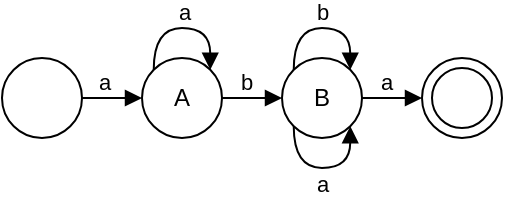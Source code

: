 <mxfile version="24.7.5" pages="6">
  <diagram name="during" id="qOw1ZXR3t3MQnUwOJxk2">
    <mxGraphModel dx="794" dy="460" grid="0" gridSize="10" guides="1" tooltips="1" connect="1" arrows="1" fold="1" page="0" pageScale="1" pageWidth="1200" pageHeight="1920" math="0" shadow="0">
      <root>
        <mxCell id="0" />
        <mxCell id="1" parent="0" />
        <mxCell id="Nyf4O35X3xmFkkIy3Yl4-6" style="edgeStyle=orthogonalEdgeStyle;rounded=0;orthogonalLoop=1;jettySize=auto;html=1;entryX=0;entryY=0.5;entryDx=0;entryDy=0;endArrow=block;endFill=1;" parent="1" source="Nyf4O35X3xmFkkIy3Yl4-1" target="Nyf4O35X3xmFkkIy3Yl4-2" edge="1">
          <mxGeometry relative="1" as="geometry" />
        </mxCell>
        <mxCell id="Nyf4O35X3xmFkkIy3Yl4-10" value="a" style="edgeLabel;html=1;align=center;verticalAlign=middle;resizable=0;points=[];" parent="Nyf4O35X3xmFkkIy3Yl4-6" vertex="1" connectable="0">
          <mxGeometry x="0.195" y="-3" relative="1" as="geometry">
            <mxPoint x="1" y="-11" as="offset" />
          </mxGeometry>
        </mxCell>
        <mxCell id="Nyf4O35X3xmFkkIy3Yl4-1" value="" style="ellipse;whiteSpace=wrap;html=1;aspect=fixed;" parent="1" vertex="1">
          <mxGeometry x="200" y="250" width="40" height="40" as="geometry" />
        </mxCell>
        <mxCell id="Nyf4O35X3xmFkkIy3Yl4-7" style="edgeStyle=orthogonalEdgeStyle;rounded=0;orthogonalLoop=1;jettySize=auto;html=1;entryX=0;entryY=0.5;entryDx=0;entryDy=0;endArrow=block;endFill=1;" parent="1" source="Nyf4O35X3xmFkkIy3Yl4-2" target="Nyf4O35X3xmFkkIy3Yl4-3" edge="1">
          <mxGeometry relative="1" as="geometry" />
        </mxCell>
        <mxCell id="Nyf4O35X3xmFkkIy3Yl4-11" value="b" style="edgeLabel;html=1;align=center;verticalAlign=middle;resizable=0;points=[];" parent="Nyf4O35X3xmFkkIy3Yl4-7" vertex="1" connectable="0">
          <mxGeometry x="0.195" y="1" relative="1" as="geometry">
            <mxPoint x="2" y="-7" as="offset" />
          </mxGeometry>
        </mxCell>
        <mxCell id="Nyf4O35X3xmFkkIy3Yl4-2" value="A" style="ellipse;whiteSpace=wrap;html=1;aspect=fixed;" parent="1" vertex="1">
          <mxGeometry x="270" y="250" width="40" height="40" as="geometry" />
        </mxCell>
        <mxCell id="Nyf4O35X3xmFkkIy3Yl4-8" style="edgeStyle=orthogonalEdgeStyle;rounded=0;orthogonalLoop=1;jettySize=auto;html=1;entryX=0;entryY=0.5;entryDx=0;entryDy=0;endArrow=block;endFill=1;" parent="1" source="Nyf4O35X3xmFkkIy3Yl4-3" target="Nyf4O35X3xmFkkIy3Yl4-4" edge="1">
          <mxGeometry relative="1" as="geometry">
            <mxPoint x="400.706" y="270" as="targetPoint" />
          </mxGeometry>
        </mxCell>
        <mxCell id="Nyf4O35X3xmFkkIy3Yl4-12" value="a" style="edgeLabel;html=1;align=center;verticalAlign=middle;resizable=0;points=[];" parent="Nyf4O35X3xmFkkIy3Yl4-8" vertex="1" connectable="0">
          <mxGeometry x="-0.431" y="1" relative="1" as="geometry">
            <mxPoint x="-2" y="-7" as="offset" />
          </mxGeometry>
        </mxCell>
        <mxCell id="Nyf4O35X3xmFkkIy3Yl4-3" value="B" style="ellipse;whiteSpace=wrap;html=1;aspect=fixed;" parent="1" vertex="1">
          <mxGeometry x="340" y="250" width="40" height="40" as="geometry" />
        </mxCell>
        <mxCell id="Nyf4O35X3xmFkkIy3Yl4-4" value="" style="ellipse;whiteSpace=wrap;html=1;aspect=fixed;" parent="1" vertex="1">
          <mxGeometry x="410" y="250" width="40" height="40" as="geometry" />
        </mxCell>
        <mxCell id="Nyf4O35X3xmFkkIy3Yl4-5" value="" style="ellipse;whiteSpace=wrap;html=1;aspect=fixed;" parent="1" vertex="1">
          <mxGeometry x="415" y="255" width="30" height="30" as="geometry" />
        </mxCell>
        <mxCell id="Nyf4O35X3xmFkkIy3Yl4-13" style="edgeStyle=orthogonalEdgeStyle;rounded=0;orthogonalLoop=1;jettySize=auto;html=1;exitX=0;exitY=0;exitDx=0;exitDy=0;entryX=1;entryY=0;entryDx=0;entryDy=0;curved=1;endArrow=block;endFill=1;" parent="1" source="Nyf4O35X3xmFkkIy3Yl4-2" target="Nyf4O35X3xmFkkIy3Yl4-2" edge="1">
          <mxGeometry relative="1" as="geometry">
            <Array as="points">
              <mxPoint x="276" y="235" />
              <mxPoint x="304" y="235" />
            </Array>
          </mxGeometry>
        </mxCell>
        <mxCell id="Nyf4O35X3xmFkkIy3Yl4-14" value="a" style="edgeLabel;html=1;align=center;verticalAlign=middle;resizable=0;points=[];" parent="Nyf4O35X3xmFkkIy3Yl4-13" vertex="1" connectable="0">
          <mxGeometry x="0.02" relative="1" as="geometry">
            <mxPoint y="-8" as="offset" />
          </mxGeometry>
        </mxCell>
        <mxCell id="Nyf4O35X3xmFkkIy3Yl4-15" style="edgeStyle=orthogonalEdgeStyle;rounded=0;orthogonalLoop=1;jettySize=auto;html=1;exitX=0;exitY=0;exitDx=0;exitDy=0;entryX=1;entryY=0;entryDx=0;entryDy=0;curved=1;endArrow=block;endFill=1;" parent="1" source="Nyf4O35X3xmFkkIy3Yl4-3" target="Nyf4O35X3xmFkkIy3Yl4-3" edge="1">
          <mxGeometry relative="1" as="geometry">
            <Array as="points">
              <mxPoint x="346" y="235" />
              <mxPoint x="374" y="235" />
            </Array>
          </mxGeometry>
        </mxCell>
        <mxCell id="Nyf4O35X3xmFkkIy3Yl4-16" value="b" style="edgeLabel;html=1;align=center;verticalAlign=middle;resizable=0;points=[];" parent="Nyf4O35X3xmFkkIy3Yl4-15" vertex="1" connectable="0">
          <mxGeometry x="0.002" relative="1" as="geometry">
            <mxPoint y="-8" as="offset" />
          </mxGeometry>
        </mxCell>
        <mxCell id="Nyf4O35X3xmFkkIy3Yl4-17" style="edgeStyle=orthogonalEdgeStyle;rounded=0;orthogonalLoop=1;jettySize=auto;html=1;exitX=0;exitY=1;exitDx=0;exitDy=0;entryX=1;entryY=1;entryDx=0;entryDy=0;curved=1;endArrow=block;endFill=1;" parent="1" source="Nyf4O35X3xmFkkIy3Yl4-3" target="Nyf4O35X3xmFkkIy3Yl4-3" edge="1">
          <mxGeometry relative="1" as="geometry">
            <Array as="points">
              <mxPoint x="346" y="305" />
              <mxPoint x="374" y="305" />
            </Array>
          </mxGeometry>
        </mxCell>
        <mxCell id="Nyf4O35X3xmFkkIy3Yl4-18" value="a" style="edgeLabel;html=1;align=center;verticalAlign=middle;resizable=0;points=[];" parent="Nyf4O35X3xmFkkIy3Yl4-17" vertex="1" connectable="0">
          <mxGeometry x="0.136" relative="1" as="geometry">
            <mxPoint x="-5" y="8" as="offset" />
          </mxGeometry>
        </mxCell>
      </root>
    </mxGraphModel>
  </diagram>
  <diagram id="4gn5xK_iAVZy0JXRVOCh" name="during allen">
    <mxGraphModel dx="1238" dy="621" grid="0" gridSize="10" guides="1" tooltips="1" connect="1" arrows="1" fold="1" page="0" pageScale="1" pageWidth="1200" pageHeight="1920" math="0" shadow="0">
      <root>
        <mxCell id="0" />
        <mxCell id="1" parent="0" />
        <mxCell id="z6SJ-vJWT0x3Y0AcNq8j-2" value="E&lt;sub&gt;b&lt;/sub&gt;" style="rounded=0;whiteSpace=wrap;html=1;" parent="1" vertex="1">
          <mxGeometry y="120" width="80" height="30" as="geometry" />
        </mxCell>
        <mxCell id="z6SJ-vJWT0x3Y0AcNq8j-3" value="E&lt;sub&gt;a&lt;/sub&gt;" style="rounded=0;whiteSpace=wrap;html=1;" parent="1" vertex="1">
          <mxGeometry x="-20" y="163" width="120" height="30" as="geometry" />
        </mxCell>
      </root>
    </mxGraphModel>
  </diagram>
  <diagram id="GVB3HQ6IxlCHtc6O38rV" name="overlap">
    <mxGraphModel dx="794" dy="460" grid="0" gridSize="10" guides="1" tooltips="1" connect="1" arrows="1" fold="1" page="0" pageScale="1" pageWidth="1200" pageHeight="1920" math="0" shadow="0">
      <root>
        <mxCell id="0" />
        <mxCell id="1" parent="0" />
        <mxCell id="sY84-_UBPBlpAHBU8N5W-1" style="edgeStyle=orthogonalEdgeStyle;rounded=0;orthogonalLoop=1;jettySize=auto;html=1;entryX=0;entryY=0.5;entryDx=0;entryDy=0;endArrow=block;endFill=1;" parent="1" source="sY84-_UBPBlpAHBU8N5W-3" target="sY84-_UBPBlpAHBU8N5W-6" edge="1">
          <mxGeometry relative="1" as="geometry" />
        </mxCell>
        <mxCell id="sY84-_UBPBlpAHBU8N5W-2" value="a" style="edgeLabel;html=1;align=center;verticalAlign=middle;resizable=0;points=[];" parent="sY84-_UBPBlpAHBU8N5W-1" vertex="1" connectable="0">
          <mxGeometry x="0.195" y="-3" relative="1" as="geometry">
            <mxPoint x="1" y="-11" as="offset" />
          </mxGeometry>
        </mxCell>
        <mxCell id="sY84-_UBPBlpAHBU8N5W-3" value="" style="ellipse;whiteSpace=wrap;html=1;aspect=fixed;" parent="1" vertex="1">
          <mxGeometry x="200" y="250" width="40" height="40" as="geometry" />
        </mxCell>
        <mxCell id="sY84-_UBPBlpAHBU8N5W-4" style="edgeStyle=orthogonalEdgeStyle;rounded=0;orthogonalLoop=1;jettySize=auto;html=1;entryX=0;entryY=0.5;entryDx=0;entryDy=0;endArrow=block;endFill=1;" parent="1" source="sY84-_UBPBlpAHBU8N5W-6" target="sY84-_UBPBlpAHBU8N5W-9" edge="1">
          <mxGeometry relative="1" as="geometry" />
        </mxCell>
        <mxCell id="sY84-_UBPBlpAHBU8N5W-5" value="b" style="edgeLabel;html=1;align=center;verticalAlign=middle;resizable=0;points=[];" parent="sY84-_UBPBlpAHBU8N5W-4" vertex="1" connectable="0">
          <mxGeometry x="0.195" y="1" relative="1" as="geometry">
            <mxPoint x="2" y="-7" as="offset" />
          </mxGeometry>
        </mxCell>
        <mxCell id="sY84-_UBPBlpAHBU8N5W-6" value="A" style="ellipse;whiteSpace=wrap;html=1;aspect=fixed;" parent="1" vertex="1">
          <mxGeometry x="270" y="250" width="40" height="40" as="geometry" />
        </mxCell>
        <mxCell id="sY84-_UBPBlpAHBU8N5W-7" style="edgeStyle=orthogonalEdgeStyle;rounded=0;orthogonalLoop=1;jettySize=auto;html=1;entryX=0;entryY=0.5;entryDx=0;entryDy=0;endArrow=block;endFill=1;" parent="1" source="sY84-_UBPBlpAHBU8N5W-9" target="sY84-_UBPBlpAHBU8N5W-10" edge="1">
          <mxGeometry relative="1" as="geometry">
            <mxPoint x="400.706" y="270" as="targetPoint" />
          </mxGeometry>
        </mxCell>
        <mxCell id="sY84-_UBPBlpAHBU8N5W-8" value="b" style="edgeLabel;html=1;align=center;verticalAlign=middle;resizable=0;points=[];" parent="sY84-_UBPBlpAHBU8N5W-7" vertex="1" connectable="0">
          <mxGeometry x="-0.431" y="1" relative="1" as="geometry">
            <mxPoint x="-2" y="-7" as="offset" />
          </mxGeometry>
        </mxCell>
        <mxCell id="sY84-_UBPBlpAHBU8N5W-9" value="B" style="ellipse;whiteSpace=wrap;html=1;aspect=fixed;" parent="1" vertex="1">
          <mxGeometry x="340" y="250" width="40" height="40" as="geometry" />
        </mxCell>
        <mxCell id="sY84-_UBPBlpAHBU8N5W-10" value="" style="ellipse;whiteSpace=wrap;html=1;aspect=fixed;" parent="1" vertex="1">
          <mxGeometry x="410" y="250" width="40" height="40" as="geometry" />
        </mxCell>
        <mxCell id="sY84-_UBPBlpAHBU8N5W-11" value="" style="ellipse;whiteSpace=wrap;html=1;aspect=fixed;" parent="1" vertex="1">
          <mxGeometry x="415" y="255" width="30" height="30" as="geometry" />
        </mxCell>
        <mxCell id="sY84-_UBPBlpAHBU8N5W-12" style="edgeStyle=orthogonalEdgeStyle;rounded=0;orthogonalLoop=1;jettySize=auto;html=1;exitX=0;exitY=0;exitDx=0;exitDy=0;entryX=1;entryY=0;entryDx=0;entryDy=0;curved=1;endArrow=block;endFill=1;" parent="1" source="sY84-_UBPBlpAHBU8N5W-6" target="sY84-_UBPBlpAHBU8N5W-6" edge="1">
          <mxGeometry relative="1" as="geometry">
            <Array as="points">
              <mxPoint x="276" y="235" />
              <mxPoint x="304" y="235" />
            </Array>
          </mxGeometry>
        </mxCell>
        <mxCell id="sY84-_UBPBlpAHBU8N5W-13" value="a" style="edgeLabel;html=1;align=center;verticalAlign=middle;resizable=0;points=[];" parent="sY84-_UBPBlpAHBU8N5W-12" vertex="1" connectable="0">
          <mxGeometry x="0.02" relative="1" as="geometry">
            <mxPoint y="-8" as="offset" />
          </mxGeometry>
        </mxCell>
        <mxCell id="sY84-_UBPBlpAHBU8N5W-14" style="edgeStyle=orthogonalEdgeStyle;rounded=0;orthogonalLoop=1;jettySize=auto;html=1;exitX=0;exitY=0;exitDx=0;exitDy=0;entryX=1;entryY=0;entryDx=0;entryDy=0;curved=1;endArrow=block;endFill=1;" parent="1" source="sY84-_UBPBlpAHBU8N5W-9" target="sY84-_UBPBlpAHBU8N5W-9" edge="1">
          <mxGeometry relative="1" as="geometry">
            <Array as="points">
              <mxPoint x="346" y="235" />
              <mxPoint x="374" y="235" />
            </Array>
          </mxGeometry>
        </mxCell>
        <mxCell id="sY84-_UBPBlpAHBU8N5W-15" value="b" style="edgeLabel;html=1;align=center;verticalAlign=middle;resizable=0;points=[];" parent="sY84-_UBPBlpAHBU8N5W-14" vertex="1" connectable="0">
          <mxGeometry x="0.002" relative="1" as="geometry">
            <mxPoint y="-8" as="offset" />
          </mxGeometry>
        </mxCell>
        <mxCell id="sY84-_UBPBlpAHBU8N5W-16" style="edgeStyle=orthogonalEdgeStyle;rounded=0;orthogonalLoop=1;jettySize=auto;html=1;exitX=0;exitY=1;exitDx=0;exitDy=0;entryX=1;entryY=1;entryDx=0;entryDy=0;curved=1;endArrow=block;endFill=1;" parent="1" source="sY84-_UBPBlpAHBU8N5W-9" target="sY84-_UBPBlpAHBU8N5W-9" edge="1">
          <mxGeometry relative="1" as="geometry">
            <Array as="points">
              <mxPoint x="346" y="305" />
              <mxPoint x="374" y="305" />
            </Array>
          </mxGeometry>
        </mxCell>
        <mxCell id="sY84-_UBPBlpAHBU8N5W-17" value="a" style="edgeLabel;html=1;align=center;verticalAlign=middle;resizable=0;points=[];" parent="sY84-_UBPBlpAHBU8N5W-16" vertex="1" connectable="0">
          <mxGeometry x="0.136" relative="1" as="geometry">
            <mxPoint x="-5" y="8" as="offset" />
          </mxGeometry>
        </mxCell>
      </root>
    </mxGraphModel>
  </diagram>
  <diagram id="BhKWzOchdH51UOfVdqcQ" name="interval event">
    <mxGraphModel dx="794" dy="460" grid="0" gridSize="10" guides="1" tooltips="1" connect="1" arrows="1" fold="1" page="0" pageScale="1" pageWidth="1200" pageHeight="1920" math="0" shadow="0">
      <root>
        <mxCell id="0" />
        <mxCell id="1" parent="0" />
        <mxCell id="v737-FCXfeVVerKfwc_J-6" value="a[1]" style="ellipse;whiteSpace=wrap;html=1;aspect=fixed;" parent="1" vertex="1">
          <mxGeometry x="385" y="250" width="40" height="40" as="geometry" />
        </mxCell>
        <mxCell id="v737-FCXfeVVerKfwc_J-7" style="edgeStyle=orthogonalEdgeStyle;rounded=0;orthogonalLoop=1;jettySize=auto;html=1;entryX=0;entryY=0.5;entryDx=0;entryDy=0;exitX=1;exitY=0.5;exitDx=0;exitDy=0;endArrow=block;endFill=1;" parent="1" source="v737-FCXfeVVerKfwc_J-6" target="v737-FCXfeVVerKfwc_J-10" edge="1">
          <mxGeometry relative="1" as="geometry">
            <mxPoint x="475.706" y="270" as="targetPoint" />
            <mxPoint x="454" y="270" as="sourcePoint" />
          </mxGeometry>
        </mxCell>
        <mxCell id="v737-FCXfeVVerKfwc_J-8" value="begin" style="edgeLabel;html=1;align=center;verticalAlign=middle;resizable=0;points=[];" parent="v737-FCXfeVVerKfwc_J-7" vertex="1" connectable="0">
          <mxGeometry x="-0.431" y="1" relative="1" as="geometry">
            <mxPoint x="6" y="-11" as="offset" />
          </mxGeometry>
        </mxCell>
        <mxCell id="v737-FCXfeVVerKfwc_J-10" value="a[i]" style="ellipse;whiteSpace=wrap;html=1;aspect=fixed;" parent="1" vertex="1">
          <mxGeometry x="485" y="250" width="40" height="40" as="geometry" />
        </mxCell>
        <mxCell id="9SY6Bb9zrc9b-Eulx8Y6-1" style="edgeStyle=orthogonalEdgeStyle;rounded=0;orthogonalLoop=1;jettySize=auto;html=1;entryX=0;entryY=0.5;entryDx=0;entryDy=0;endArrow=diamond;endFill=0;dashed=1;" parent="1" target="9SY6Bb9zrc9b-Eulx8Y6-3" edge="1">
          <mxGeometry relative="1" as="geometry">
            <mxPoint x="545.706" y="270" as="targetPoint" />
            <mxPoint x="525" y="270" as="sourcePoint" />
          </mxGeometry>
        </mxCell>
        <mxCell id="9SY6Bb9zrc9b-Eulx8Y6-15" value="proceed" style="edgeLabel;html=1;align=center;verticalAlign=middle;resizable=0;points=[];" parent="9SY6Bb9zrc9b-Eulx8Y6-1" vertex="1" connectable="0">
          <mxGeometry x="-0.263" relative="1" as="geometry">
            <mxPoint x="4" y="-12" as="offset" />
          </mxGeometry>
        </mxCell>
        <mxCell id="9SY6Bb9zrc9b-Eulx8Y6-3" value="" style="ellipse;whiteSpace=wrap;html=1;aspect=fixed;" parent="1" vertex="1">
          <mxGeometry x="585" y="250" width="40" height="40" as="geometry" />
        </mxCell>
        <mxCell id="9SY6Bb9zrc9b-Eulx8Y6-4" value="F" style="ellipse;whiteSpace=wrap;html=1;aspect=fixed;" parent="1" vertex="1">
          <mxGeometry x="590" y="255" width="30" height="30" as="geometry" />
        </mxCell>
        <mxCell id="9SY6Bb9zrc9b-Eulx8Y6-11" style="edgeStyle=orthogonalEdgeStyle;rounded=0;orthogonalLoop=1;jettySize=auto;html=1;exitX=1;exitY=0;exitDx=0;exitDy=0;entryX=0;entryY=0;entryDx=0;entryDy=0;curved=1;dashed=1;endArrow=block;endFill=1;" parent="1" source="v737-FCXfeVVerKfwc_J-10" target="v737-FCXfeVVerKfwc_J-10" edge="1">
          <mxGeometry relative="1" as="geometry">
            <Array as="points">
              <mxPoint x="519" y="238" />
              <mxPoint x="491" y="238" />
            </Array>
          </mxGeometry>
        </mxCell>
        <mxCell id="9SY6Bb9zrc9b-Eulx8Y6-12" value="ignore" style="text;html=1;align=center;verticalAlign=middle;resizable=0;points=[];autosize=1;strokeColor=none;fillColor=none;" parent="1" vertex="1">
          <mxGeometry x="479.5" y="216" width="51" height="26" as="geometry" />
        </mxCell>
        <mxCell id="9SY6Bb9zrc9b-Eulx8Y6-13" style="edgeStyle=orthogonalEdgeStyle;rounded=0;orthogonalLoop=1;jettySize=auto;html=1;exitX=0;exitY=1;exitDx=0;exitDy=0;entryX=1;entryY=1;entryDx=0;entryDy=0;curved=1;endArrow=block;endFill=1;" parent="1" source="v737-FCXfeVVerKfwc_J-10" target="v737-FCXfeVVerKfwc_J-10" edge="1">
          <mxGeometry relative="1" as="geometry">
            <Array as="points">
              <mxPoint x="491" y="301" />
              <mxPoint x="519" y="301" />
            </Array>
          </mxGeometry>
        </mxCell>
        <mxCell id="9SY6Bb9zrc9b-Eulx8Y6-14" value="take" style="edgeLabel;html=1;align=center;verticalAlign=middle;resizable=0;points=[];" parent="9SY6Bb9zrc9b-Eulx8Y6-13" vertex="1" connectable="0">
          <mxGeometry x="0.113" relative="1" as="geometry">
            <mxPoint x="-3" y="7" as="offset" />
          </mxGeometry>
        </mxCell>
        <mxCell id="Rj-uVgJ-u6tC2z8mf8Q8-3" style="edgeStyle=orthogonalEdgeStyle;rounded=0;orthogonalLoop=1;jettySize=auto;html=1;entryX=0;entryY=0.5;entryDx=0;entryDy=0;endArrow=block;endFill=1;" parent="1" edge="1">
          <mxGeometry relative="1" as="geometry">
            <mxPoint x="385" y="269.77" as="targetPoint" />
            <mxPoint x="370" y="270" as="sourcePoint" />
          </mxGeometry>
        </mxCell>
      </root>
    </mxGraphModel>
  </diagram>
  <diagram id="hRgOw6mG6c-1pY6ZXyZu" name="coldwave">
    <mxGraphModel dx="780" dy="241" grid="0" gridSize="10" guides="1" tooltips="1" connect="1" arrows="1" fold="1" page="0" pageScale="1" pageWidth="1200" pageHeight="1920" math="0" shadow="0">
      <root>
        <mxCell id="0" />
        <mxCell id="1" parent="0" />
        <mxCell id="evptkVJbyycAW9z-6wrN-1" style="edgeStyle=orthogonalEdgeStyle;rounded=0;orthogonalLoop=1;jettySize=auto;html=1;entryX=0;entryY=0.5;entryDx=0;entryDy=0;" parent="1" source="evptkVJbyycAW9z-6wrN-3" target="evptkVJbyycAW9z-6wrN-6" edge="1">
          <mxGeometry relative="1" as="geometry" />
        </mxCell>
        <mxCell id="Ko6GrH3AQ_hQtaz_Mjk5-8" style="edgeStyle=orthogonalEdgeStyle;rounded=0;orthogonalLoop=1;jettySize=auto;html=1;exitX=1;exitY=1;exitDx=0;exitDy=0;entryX=0;entryY=1;entryDx=0;entryDy=0;curved=1;" edge="1" parent="1" source="evptkVJbyycAW9z-6wrN-3" target="evptkVJbyycAW9z-6wrN-9">
          <mxGeometry relative="1" as="geometry">
            <Array as="points">
              <mxPoint x="14" y="153" />
              <mxPoint x="126" y="153" />
            </Array>
          </mxGeometry>
        </mxCell>
        <mxCell id="evptkVJbyycAW9z-6wrN-3" value="" style="ellipse;whiteSpace=wrap;html=1;aspect=fixed;" parent="1" vertex="1">
          <mxGeometry x="-20" y="103" width="40" height="40" as="geometry" />
        </mxCell>
        <mxCell id="evptkVJbyycAW9z-6wrN-4" style="edgeStyle=orthogonalEdgeStyle;rounded=0;orthogonalLoop=1;jettySize=auto;html=1;entryX=0;entryY=0.5;entryDx=0;entryDy=0;" parent="1" source="evptkVJbyycAW9z-6wrN-6" target="evptkVJbyycAW9z-6wrN-9" edge="1">
          <mxGeometry relative="1" as="geometry" />
        </mxCell>
        <mxCell id="evptkVJbyycAW9z-6wrN-6" value="A" style="ellipse;whiteSpace=wrap;html=1;aspect=fixed;" parent="1" vertex="1">
          <mxGeometry x="50" y="103" width="40" height="40" as="geometry" />
        </mxCell>
        <mxCell id="evptkVJbyycAW9z-6wrN-7" style="edgeStyle=orthogonalEdgeStyle;rounded=0;orthogonalLoop=1;jettySize=auto;html=1;" parent="1" source="evptkVJbyycAW9z-6wrN-9" target="evptkVJbyycAW9z-6wrN-20" edge="1">
          <mxGeometry relative="1" as="geometry">
            <mxPoint x="180.706" y="123" as="targetPoint" />
          </mxGeometry>
        </mxCell>
        <mxCell id="evptkVJbyycAW9z-6wrN-9" value="B" style="ellipse;whiteSpace=wrap;html=1;aspect=fixed;" parent="1" vertex="1">
          <mxGeometry x="120" y="103" width="40" height="40" as="geometry" />
        </mxCell>
        <mxCell id="evptkVJbyycAW9z-6wrN-12" style="edgeStyle=orthogonalEdgeStyle;rounded=0;orthogonalLoop=1;jettySize=auto;html=1;exitX=0;exitY=0;exitDx=0;exitDy=0;entryX=1;entryY=0;entryDx=0;entryDy=0;curved=1;" parent="1" source="evptkVJbyycAW9z-6wrN-6" target="evptkVJbyycAW9z-6wrN-6" edge="1">
          <mxGeometry relative="1" as="geometry">
            <Array as="points">
              <mxPoint x="56" y="88" />
              <mxPoint x="84" y="88" />
            </Array>
          </mxGeometry>
        </mxCell>
        <mxCell id="evptkVJbyycAW9z-6wrN-13" value="a" style="edgeLabel;html=1;align=center;verticalAlign=middle;resizable=0;points=[];" parent="evptkVJbyycAW9z-6wrN-12" vertex="1" connectable="0">
          <mxGeometry x="0.02" relative="1" as="geometry">
            <mxPoint y="-8" as="offset" />
          </mxGeometry>
        </mxCell>
        <mxCell id="evptkVJbyycAW9z-6wrN-14" style="edgeStyle=orthogonalEdgeStyle;rounded=0;orthogonalLoop=1;jettySize=auto;html=1;exitX=0;exitY=0;exitDx=0;exitDy=0;entryX=1;entryY=0;entryDx=0;entryDy=0;curved=1;" parent="1" source="evptkVJbyycAW9z-6wrN-9" target="evptkVJbyycAW9z-6wrN-9" edge="1">
          <mxGeometry relative="1" as="geometry">
            <Array as="points">
              <mxPoint x="126" y="88" />
              <mxPoint x="154" y="88" />
            </Array>
          </mxGeometry>
        </mxCell>
        <mxCell id="evptkVJbyycAW9z-6wrN-15" value="a" style="edgeLabel;html=1;align=center;verticalAlign=middle;resizable=0;points=[];" parent="evptkVJbyycAW9z-6wrN-14" vertex="1" connectable="0">
          <mxGeometry x="0.002" relative="1" as="geometry">
            <mxPoint y="-8" as="offset" />
          </mxGeometry>
        </mxCell>
        <mxCell id="evptkVJbyycAW9z-6wrN-19" value="" style="group" parent="1" vertex="1" connectable="0">
          <mxGeometry x="260" y="103" width="40" height="40" as="geometry" />
        </mxCell>
        <mxCell id="evptkVJbyycAW9z-6wrN-10" value="" style="ellipse;whiteSpace=wrap;html=1;aspect=fixed;movable=1;resizable=1;rotatable=1;deletable=1;editable=1;locked=0;connectable=1;" parent="evptkVJbyycAW9z-6wrN-19" vertex="1">
          <mxGeometry width="40" height="40" as="geometry" />
        </mxCell>
        <mxCell id="evptkVJbyycAW9z-6wrN-11" value="" style="ellipse;whiteSpace=wrap;html=1;aspect=fixed;movable=0;resizable=0;rotatable=0;deletable=0;editable=0;locked=1;connectable=0;" parent="evptkVJbyycAW9z-6wrN-19" vertex="1">
          <mxGeometry x="5" y="5" width="30" height="30" as="geometry" />
        </mxCell>
        <mxCell id="evptkVJbyycAW9z-6wrN-21" style="edgeStyle=orthogonalEdgeStyle;rounded=0;orthogonalLoop=1;jettySize=auto;html=1;entryX=0;entryY=0.5;entryDx=0;entryDy=0;" parent="1" source="evptkVJbyycAW9z-6wrN-20" target="evptkVJbyycAW9z-6wrN-10" edge="1">
          <mxGeometry relative="1" as="geometry" />
        </mxCell>
        <mxCell id="evptkVJbyycAW9z-6wrN-20" value="C" style="ellipse;whiteSpace=wrap;html=1;aspect=fixed;" parent="1" vertex="1">
          <mxGeometry x="190" y="103" width="40" height="40" as="geometry" />
        </mxCell>
        <mxCell id="evptkVJbyycAW9z-6wrN-22" style="edgeStyle=orthogonalEdgeStyle;rounded=0;orthogonalLoop=1;jettySize=auto;html=1;exitX=0;exitY=0;exitDx=0;exitDy=0;entryX=1;entryY=0;entryDx=0;entryDy=0;curved=1;" parent="1" edge="1">
          <mxGeometry relative="1" as="geometry">
            <Array as="points">
              <mxPoint x="196" y="88" />
              <mxPoint x="224" y="88" />
            </Array>
            <mxPoint x="196" y="109" as="sourcePoint" />
            <mxPoint x="224" y="109" as="targetPoint" />
          </mxGeometry>
        </mxCell>
        <mxCell id="evptkVJbyycAW9z-6wrN-23" value="a" style="edgeLabel;html=1;align=center;verticalAlign=middle;resizable=0;points=[];" parent="evptkVJbyycAW9z-6wrN-22" vertex="1" connectable="0">
          <mxGeometry x="0.002" relative="1" as="geometry">
            <mxPoint y="-8" as="offset" />
          </mxGeometry>
        </mxCell>
        <mxCell id="Ko6GrH3AQ_hQtaz_Mjk5-1" value="a" style="text;html=1;align=center;verticalAlign=middle;whiteSpace=wrap;rounded=0;" vertex="1" parent="1">
          <mxGeometry x="2" y="98" width="60" height="30" as="geometry" />
        </mxCell>
        <mxCell id="Ko6GrH3AQ_hQtaz_Mjk5-2" value="a" style="text;html=1;align=center;verticalAlign=middle;whiteSpace=wrap;rounded=0;" vertex="1" parent="1">
          <mxGeometry x="73" y="98" width="60" height="30" as="geometry" />
        </mxCell>
        <mxCell id="Ko6GrH3AQ_hQtaz_Mjk5-3" value="a" style="text;html=1;align=center;verticalAlign=middle;whiteSpace=wrap;rounded=0;" vertex="1" parent="1">
          <mxGeometry x="142" y="101" width="60" height="30" as="geometry" />
        </mxCell>
        <mxCell id="Ko6GrH3AQ_hQtaz_Mjk5-7" value="&lt;span style=&quot;color: rgb(32, 33, 36); font-family: &amp;quot;Google Sans&amp;quot;, Arial, sans-serif; font-size: 11px; text-align: left;&quot;&gt;ε&lt;/span&gt;" style="text;html=1;align=center;verticalAlign=middle;whiteSpace=wrap;rounded=0;" vertex="1" parent="1">
          <mxGeometry x="212" y="102" width="60" height="30" as="geometry" />
        </mxCell>
        <mxCell id="Ko6GrH3AQ_hQtaz_Mjk5-11" value="a" style="text;html=1;align=center;verticalAlign=middle;whiteSpace=wrap;rounded=0;" vertex="1" parent="1">
          <mxGeometry x="42" y="133" width="60" height="30" as="geometry" />
        </mxCell>
      </root>
    </mxGraphModel>
  </diagram>
  <diagram id="INi5DH3jXzOYhkhlOejO" name="diff">
    <mxGraphModel dx="933" dy="592" grid="0" gridSize="10" guides="1" tooltips="1" connect="1" arrows="1" fold="1" page="0" pageScale="1" pageWidth="1200" pageHeight="1920" math="1" shadow="0">
      <root>
        <mxCell id="0" />
        <mxCell id="1" parent="0" />
        <mxCell id="5mottcl_s4XV-tk6dirA-1" value="" style="rounded=0;whiteSpace=wrap;html=1;" vertex="1" parent="1">
          <mxGeometry x="486" y="217" width="80" height="40" as="geometry" />
        </mxCell>
        <mxCell id="5mottcl_s4XV-tk6dirA-2" value="$$NFA$$" style="rounded=0;whiteSpace=wrap;html=1;" vertex="1" parent="1">
          <mxGeometry x="566" y="217" width="174" height="40" as="geometry" />
        </mxCell>
        <mxCell id="5mottcl_s4XV-tk6dirA-3" value="输出结果" style="rounded=0;whiteSpace=wrap;html=1;" vertex="1" parent="1">
          <mxGeometry x="739" y="217" width="80" height="40" as="geometry" />
        </mxCell>
        <mxCell id="5mottcl_s4XV-tk6dirA-4" value="$$t_1$$" style="rounded=0;whiteSpace=wrap;html=1;" vertex="1" parent="1">
          <mxGeometry x="486" y="257" width="80" height="40" as="geometry" />
        </mxCell>
        <mxCell id="5mottcl_s4XV-tk6dirA-5" value="$$t_2$$" style="rounded=0;whiteSpace=wrap;html=1;" vertex="1" parent="1">
          <mxGeometry x="486" y="297" width="80" height="40" as="geometry" />
        </mxCell>
        <mxCell id="5mottcl_s4XV-tk6dirA-6" value="$$t_3$$" style="rounded=0;whiteSpace=wrap;html=1;" vertex="1" parent="1">
          <mxGeometry x="486" y="337" width="80" height="40" as="geometry" />
        </mxCell>
        <mxCell id="5mottcl_s4XV-tk6dirA-7" value="$$t_4$$" style="rounded=0;whiteSpace=wrap;html=1;" vertex="1" parent="1">
          <mxGeometry x="486" y="377" width="80" height="40" as="geometry" />
        </mxCell>
        <mxCell id="5mottcl_s4XV-tk6dirA-8" value="$$t_5$$" style="rounded=0;whiteSpace=wrap;html=1;" vertex="1" parent="1">
          <mxGeometry x="486" y="417" width="80" height="40" as="geometry" />
        </mxCell>
        <mxCell id="5mottcl_s4XV-tk6dirA-9" value="$$t_6$$" style="rounded=0;whiteSpace=wrap;html=1;" vertex="1" parent="1">
          <mxGeometry x="486" y="457" width="80" height="40" as="geometry" />
        </mxCell>
        <mxCell id="5mottcl_s4XV-tk6dirA-10" value="$$t_7$$" style="rounded=0;whiteSpace=wrap;html=1;" vertex="1" parent="1">
          <mxGeometry x="486" y="497" width="80" height="40" as="geometry" />
        </mxCell>
        <mxCell id="5mottcl_s4XV-tk6dirA-12" value="$$(t_1,-)$$" style="rounded=0;whiteSpace=wrap;html=1;" vertex="1" parent="1">
          <mxGeometry x="566" y="257" width="173" height="40" as="geometry" />
        </mxCell>
        <mxCell id="5mottcl_s4XV-tk6dirA-13" value="\begin{align}&amp;amp;(t_1,t_2,-) \ (t_2,-)\end{align}" style="rounded=0;whiteSpace=wrap;html=1;" vertex="1" parent="1">
          <mxGeometry x="566" y="297" width="173" height="40" as="geometry" />
        </mxCell>
        <mxCell id="5mottcl_s4XV-tk6dirA-14" value="\begin{align}&amp;amp;(t_1,t_2,t_3,-)\ (t_2,t_3,-) \\&amp;amp;(t_3,-)\end{align}" style="rounded=0;whiteSpace=wrap;html=1;" vertex="1" parent="1">
          <mxGeometry x="566" y="337" width="173" height="40" as="geometry" />
        </mxCell>
        <mxCell id="5mottcl_s4XV-tk6dirA-15" value="$$\begin{align}&amp;amp;(t_1,t_2,t_3,t_4,-)\ (t_2,t_3,t_4,-) \\&amp;amp;(t_3,t_4,-)\ (t_4,-)\end{align}$$" style="rounded=0;whiteSpace=wrap;html=1;" vertex="1" parent="1">
          <mxGeometry x="566" y="377" width="173" height="40" as="geometry" />
        </mxCell>
        <mxCell id="5mottcl_s4XV-tk6dirA-16" value="$${\small \begin{align}&amp;amp;(t_1,t_2,t_3,t_4,t_5,-)(t_2,t_3,t_4,t_5,-)\\&amp;amp;(t_3,t_4,t_5,-)\ (t_4,t_5,-)\ (t_5,-)\end{align}} $$" style="rounded=0;whiteSpace=wrap;html=1;" vertex="1" parent="1">
          <mxGeometry x="566" y="417" width="173" height="40" as="geometry" />
        </mxCell>
        <mxCell id="5mottcl_s4XV-tk6dirA-17" value="$${\small \begin{align}&amp;amp;(t_2,t_3,t_4,t_5,t_6,-)(t_3,t_4,t_5,t_6,-)\\&amp;amp;(t_4,t_5,t_6,-)\ (t_5,t_6,-)\ (t_6,-)\end{align}}&amp;nbsp;$$" style="rounded=0;whiteSpace=wrap;html=1;" vertex="1" parent="1">
          <mxGeometry x="566" y="457" width="173" height="40" as="geometry" />
        </mxCell>
        <mxCell id="5mottcl_s4XV-tk6dirA-18" value="$${\small \begin{align}&amp;amp;(t_3,t_4,t_5,t_6,t_7,-)\ (t_4,t_5,t_6,t_7,-)\\&amp;amp;(t_5,t_6,t_7,-)\ (t_6,t_7,-)\ (t_7,-)\end{align}}&amp;nbsp;$$" style="rounded=0;whiteSpace=wrap;html=1;" vertex="1" parent="1">
          <mxGeometry x="566" y="497" width="173" height="40" as="geometry" />
        </mxCell>
        <mxCell id="5mottcl_s4XV-tk6dirA-21" value="" style="rounded=0;whiteSpace=wrap;html=1;" vertex="1" parent="1">
          <mxGeometry x="739" y="257" width="80" height="40" as="geometry" />
        </mxCell>
        <mxCell id="5mottcl_s4XV-tk6dirA-22" value="" style="rounded=0;whiteSpace=wrap;html=1;" vertex="1" parent="1">
          <mxGeometry x="739" y="297" width="80" height="40" as="geometry" />
        </mxCell>
        <mxCell id="5mottcl_s4XV-tk6dirA-23" value="" style="rounded=0;whiteSpace=wrap;html=1;" vertex="1" parent="1">
          <mxGeometry x="739" y="337" width="80" height="40" as="geometry" />
        </mxCell>
        <mxCell id="5mottcl_s4XV-tk6dirA-24" value="" style="rounded=0;whiteSpace=wrap;html=1;" vertex="1" parent="1">
          <mxGeometry x="739" y="377" width="80" height="40" as="geometry" />
        </mxCell>
        <mxCell id="5mottcl_s4XV-tk6dirA-25" value="$$[t_2,t_5]$$" style="rounded=0;whiteSpace=wrap;html=1;" vertex="1" parent="1">
          <mxGeometry x="739" y="417" width="80" height="40" as="geometry" />
        </mxCell>
        <mxCell id="5mottcl_s4XV-tk6dirA-26" value="" style="rounded=0;whiteSpace=wrap;html=1;" vertex="1" parent="1">
          <mxGeometry x="739" y="457" width="80" height="40" as="geometry" />
        </mxCell>
        <mxCell id="5mottcl_s4XV-tk6dirA-27" value="\begin{align}&amp;amp;[t_3,t_7] \\ &amp;amp;[t_4,t_7]\end{align}" style="rounded=0;whiteSpace=wrap;html=1;" vertex="1" parent="1">
          <mxGeometry x="739" y="497" width="80" height="40" as="geometry" />
        </mxCell>
        <mxCell id="5mottcl_s4XV-tk6dirA-32" value="Event" style="rounded=0;whiteSpace=wrap;html=1;" vertex="1" parent="1">
          <mxGeometry x="95" y="217" width="60" height="40" as="geometry" />
        </mxCell>
        <mxCell id="5mottcl_s4XV-tk6dirA-35" value="time" style="rounded=0;whiteSpace=wrap;html=1;" vertex="1" parent="1">
          <mxGeometry x="95" y="257" width="60" height="40" as="geometry" />
        </mxCell>
        <mxCell id="5mottcl_s4XV-tk6dirA-36" value="val" style="rounded=0;whiteSpace=wrap;html=1;" vertex="1" parent="1">
          <mxGeometry x="95" y="297" width="60" height="40" as="geometry" />
        </mxCell>
        <mxCell id="5mottcl_s4XV-tk6dirA-37" value="$$t_1$$" style="rounded=0;whiteSpace=wrap;html=1;" vertex="1" parent="1">
          <mxGeometry x="155" y="217" width="40" height="40" as="geometry" />
        </mxCell>
        <mxCell id="5mottcl_s4XV-tk6dirA-50" value="$$t_2$$" style="rounded=0;whiteSpace=wrap;html=1;" vertex="1" parent="1">
          <mxGeometry x="195" y="217" width="40" height="40" as="geometry" />
        </mxCell>
        <mxCell id="5mottcl_s4XV-tk6dirA-51" value="$$t_3$$" style="rounded=0;whiteSpace=wrap;html=1;" vertex="1" parent="1">
          <mxGeometry x="235" y="217" width="40" height="40" as="geometry" />
        </mxCell>
        <mxCell id="5mottcl_s4XV-tk6dirA-52" value="$$t_4$$" style="rounded=0;whiteSpace=wrap;html=1;" vertex="1" parent="1">
          <mxGeometry x="275" y="217" width="40" height="40" as="geometry" />
        </mxCell>
        <mxCell id="5mottcl_s4XV-tk6dirA-53" value="$$t_5$$" style="rounded=0;whiteSpace=wrap;html=1;" vertex="1" parent="1">
          <mxGeometry x="315" y="217" width="50" height="40" as="geometry" />
        </mxCell>
        <mxCell id="5mottcl_s4XV-tk6dirA-54" value="$$t_6$$" style="rounded=0;whiteSpace=wrap;html=1;" vertex="1" parent="1">
          <mxGeometry x="365" y="217" width="50" height="40" as="geometry" />
        </mxCell>
        <mxCell id="5mottcl_s4XV-tk6dirA-55" value="$$t_7$$" style="rounded=0;whiteSpace=wrap;html=1;" vertex="1" parent="1">
          <mxGeometry x="415" y="217" width="50" height="40" as="geometry" />
        </mxCell>
        <mxCell id="5mottcl_s4XV-tk6dirA-57" value="$$Day_1$$" style="rounded=0;whiteSpace=wrap;html=1;" vertex="1" parent="1">
          <mxGeometry x="155" y="257" width="40" height="40" as="geometry" />
        </mxCell>
        <mxCell id="5mottcl_s4XV-tk6dirA-58" value="$$Day_2$$" style="rounded=0;whiteSpace=wrap;html=1;" vertex="1" parent="1">
          <mxGeometry x="195" y="257" width="40" height="40" as="geometry" />
        </mxCell>
        <mxCell id="5mottcl_s4XV-tk6dirA-65" value="$$Day_3$$" style="rounded=0;whiteSpace=wrap;html=1;" vertex="1" parent="1">
          <mxGeometry x="235" y="257" width="40" height="40" as="geometry" />
        </mxCell>
        <mxCell id="5mottcl_s4XV-tk6dirA-66" value="$$Day_4$$" style="rounded=0;whiteSpace=wrap;html=1;" vertex="1" parent="1">
          <mxGeometry x="275" y="257" width="40" height="40" as="geometry" />
        </mxCell>
        <mxCell id="5mottcl_s4XV-tk6dirA-67" value="$$Day_5$$" style="rounded=0;whiteSpace=wrap;html=1;" vertex="1" parent="1">
          <mxGeometry x="315" y="257" width="50" height="40" as="geometry" />
        </mxCell>
        <mxCell id="5mottcl_s4XV-tk6dirA-68" value="$$Day_6$$" style="rounded=0;whiteSpace=wrap;html=1;" vertex="1" parent="1">
          <mxGeometry x="365" y="257" width="50" height="40" as="geometry" />
        </mxCell>
        <mxCell id="5mottcl_s4XV-tk6dirA-69" value="$$Day_7$$" style="rounded=0;whiteSpace=wrap;html=1;" vertex="1" parent="1">
          <mxGeometry x="415" y="257" width="50" height="40" as="geometry" />
        </mxCell>
        <mxCell id="5mottcl_s4XV-tk6dirA-73" value="$$20$$" style="rounded=0;whiteSpace=wrap;html=1;" vertex="1" parent="1">
          <mxGeometry x="155" y="297" width="40" height="40" as="geometry" />
        </mxCell>
        <mxCell id="5mottcl_s4XV-tk6dirA-74" value="$$30$$" style="rounded=0;whiteSpace=wrap;html=1;" vertex="1" parent="1">
          <mxGeometry x="195" y="297" width="40" height="40" as="geometry" />
        </mxCell>
        <mxCell id="5mottcl_s4XV-tk6dirA-75" value="$$20$$" style="rounded=0;whiteSpace=wrap;html=1;" vertex="1" parent="1">
          <mxGeometry x="235" y="297" width="40" height="40" as="geometry" />
        </mxCell>
        <mxCell id="5mottcl_s4XV-tk6dirA-76" value="$$35$$" style="rounded=0;whiteSpace=wrap;html=1;" vertex="1" parent="1">
          <mxGeometry x="275" y="297" width="40" height="40" as="geometry" />
        </mxCell>
        <mxCell id="5mottcl_s4XV-tk6dirA-77" value="$$10$$" style="rounded=0;whiteSpace=wrap;html=1;" vertex="1" parent="1">
          <mxGeometry x="315" y="297" width="50" height="40" as="geometry" />
        </mxCell>
        <mxCell id="5mottcl_s4XV-tk6dirA-78" value="$$15$$" style="rounded=0;whiteSpace=wrap;html=1;" vertex="1" parent="1">
          <mxGeometry x="365" y="297" width="50" height="40" as="geometry" />
        </mxCell>
        <mxCell id="5mottcl_s4XV-tk6dirA-79" value="$$5$$" style="rounded=0;whiteSpace=wrap;html=1;" vertex="1" parent="1">
          <mxGeometry x="415" y="297" width="50" height="40" as="geometry" />
        </mxCell>
        <mxCell id="5mottcl_s4XV-tk6dirA-81" value="cache" style="rounded=0;whiteSpace=wrap;html=1;" vertex="1" parent="1">
          <mxGeometry x="95" y="337" width="60" height="40" as="geometry" />
        </mxCell>
        <mxCell id="5mottcl_s4XV-tk6dirA-82" value="$$[20]$$" style="rounded=0;whiteSpace=wrap;html=1;" vertex="1" parent="1">
          <mxGeometry x="155" y="337" width="40" height="40" as="geometry" />
        </mxCell>
        <mxCell id="5mottcl_s4XV-tk6dirA-83" value="$${\small [20,30]} $$" style="rounded=0;whiteSpace=wrap;html=1;" vertex="1" parent="1">
          <mxGeometry x="195" y="337" width="40" height="40" as="geometry" />
        </mxCell>
        <mxCell id="5mottcl_s4XV-tk6dirA-84" value="$${\small \begin{align}&amp;nbsp; &amp;amp;[20,30, \\&amp;amp;20]\end{align}} $$" style="rounded=0;whiteSpace=wrap;html=1;" vertex="1" parent="1">
          <mxGeometry x="235" y="337" width="40" height="40" as="geometry" />
        </mxCell>
        <mxCell id="5mottcl_s4XV-tk6dirA-85" value="$${\small \begin{align}&amp;nbsp; &amp;amp;[20,30, \\&amp;amp;20,35]\end{align}} $$" style="rounded=0;whiteSpace=wrap;html=1;" vertex="1" parent="1">
          <mxGeometry x="275" y="337" width="40" height="40" as="geometry" />
        </mxCell>
        <mxCell id="5mottcl_s4XV-tk6dirA-86" value="$${\scriptsize&amp;nbsp; \begin{align}&amp;amp;[20,30,20, \\&amp;amp;35,10]\end{align}}$$" style="rounded=0;whiteSpace=wrap;html=1;" vertex="1" parent="1">
          <mxGeometry x="315" y="337" width="50" height="40" as="geometry" />
        </mxCell>
        <mxCell id="5mottcl_s4XV-tk6dirA-87" value="$${\scriptsize&amp;nbsp; \begin{align}&amp;amp;[30,20,35, \\&amp;amp;10,15]\end{align}}$$" style="rounded=0;whiteSpace=wrap;html=1;" vertex="1" parent="1">
          <mxGeometry x="365" y="337" width="50" height="40" as="geometry" />
        </mxCell>
        <mxCell id="5mottcl_s4XV-tk6dirA-88" value="$${\scriptsize&amp;nbsp; \begin{align}&amp;amp;[20,35,10, \\&amp;amp;15,5]\end{align}}$$" style="rounded=0;whiteSpace=wrap;html=1;" vertex="1" parent="1">
          <mxGeometry x="415" y="337" width="50" height="40" as="geometry" />
        </mxCell>
        <mxCell id="5mottcl_s4XV-tk6dirA-89" value="output" style="rounded=0;whiteSpace=wrap;html=1;" vertex="1" parent="1">
          <mxGeometry x="95" y="377" width="60" height="40" as="geometry" />
        </mxCell>
        <mxCell id="5mottcl_s4XV-tk6dirA-90" value="" style="rounded=0;whiteSpace=wrap;html=1;" vertex="1" parent="1">
          <mxGeometry x="155" y="377" width="40" height="40" as="geometry" />
        </mxCell>
        <mxCell id="5mottcl_s4XV-tk6dirA-91" value="" style="rounded=0;whiteSpace=wrap;html=1;" vertex="1" parent="1">
          <mxGeometry x="195" y="377" width="40" height="40" as="geometry" />
        </mxCell>
        <mxCell id="5mottcl_s4XV-tk6dirA-92" value="" style="rounded=0;whiteSpace=wrap;html=1;" vertex="1" parent="1">
          <mxGeometry x="235" y="377" width="40" height="40" as="geometry" />
        </mxCell>
        <mxCell id="5mottcl_s4XV-tk6dirA-93" value="" style="rounded=0;whiteSpace=wrap;html=1;" vertex="1" parent="1">
          <mxGeometry x="275" y="377" width="40" height="40" as="geometry" />
        </mxCell>
        <mxCell id="5mottcl_s4XV-tk6dirA-94" value="$$[t_2,t_5]$$" style="rounded=0;whiteSpace=wrap;html=1;" vertex="1" parent="1">
          <mxGeometry x="315" y="377" width="50" height="40" as="geometry" />
        </mxCell>
        <mxCell id="5mottcl_s4XV-tk6dirA-95" value="" style="rounded=0;whiteSpace=wrap;html=1;" vertex="1" parent="1">
          <mxGeometry x="365" y="377" width="50" height="40" as="geometry" />
        </mxCell>
        <mxCell id="5mottcl_s4XV-tk6dirA-96" value="\begin{align}&amp;amp;[t_3,t_7] \\ &amp;amp;[t_4,t_7]\end{align}" style="rounded=0;whiteSpace=wrap;html=1;" vertex="1" parent="1">
          <mxGeometry x="415" y="377" width="50" height="40" as="geometry" />
        </mxCell>
        <mxCell id="MdmzjUPKvgyS5_Bxqfo7-1" value="&lt;b&gt;(a) Offline event detection for temperature diff interval event&lt;/b&gt;" style="text;html=1;align=center;verticalAlign=middle;whiteSpace=wrap;rounded=0;" vertex="1" parent="1">
          <mxGeometry x="155" y="427" width="261" height="30" as="geometry" />
        </mxCell>
        <mxCell id="MdmzjUPKvgyS5_Bxqfo7-2" value="Pattern SEQ(A+ a[], B)&lt;div&gt;WHERE B.value - a[0].value &amp;lt;= -20&lt;/div&gt;&lt;div&gt;WHITHIN 5 DAYS&lt;/div&gt;" style="text;html=1;align=left;verticalAlign=middle;whiteSpace=wrap;rounded=0;strokeColor=default;" vertex="1" parent="1">
          <mxGeometry x="98" y="470" width="207.5" height="67" as="geometry" />
        </mxCell>
        <mxCell id="MdmzjUPKvgyS5_Bxqfo7-3" value="&lt;b&gt;(b) Pattern for temperature diff&amp;nbsp;&lt;/b&gt;" style="text;html=1;align=center;verticalAlign=middle;whiteSpace=wrap;rounded=0;" vertex="1" parent="1">
          <mxGeometry x="87.5" y="537" width="218" height="30" as="geometry" />
        </mxCell>
        <mxCell id="MdmzjUPKvgyS5_Bxqfo7-4" value="&lt;b&gt;(d) Online event detection for temperature diff interval event&lt;/b&gt;" style="text;html=1;align=center;verticalAlign=middle;whiteSpace=wrap;rounded=0;" vertex="1" parent="1">
          <mxGeometry x="544" y="537" width="218" height="30" as="geometry" />
        </mxCell>
        <mxCell id="jrP5NYGC1qevKMbRuAi--1" style="edgeStyle=orthogonalEdgeStyle;rounded=0;orthogonalLoop=1;jettySize=auto;html=1;entryX=0;entryY=0.5;entryDx=0;entryDy=0;" edge="1" parent="1" target="jrP5NYGC1qevKMbRuAi--2">
          <mxGeometry relative="1" as="geometry">
            <mxPoint x="334" y="507" as="sourcePoint" />
          </mxGeometry>
        </mxCell>
        <mxCell id="jrP5NYGC1qevKMbRuAi--2" value="A" style="ellipse;whiteSpace=wrap;html=1;aspect=fixed;" vertex="1" parent="1">
          <mxGeometry x="348" y="487" width="40" height="40" as="geometry" />
        </mxCell>
        <mxCell id="jrP5NYGC1qevKMbRuAi--3" style="edgeStyle=orthogonalEdgeStyle;rounded=0;orthogonalLoop=1;jettySize=auto;html=1;entryX=0;entryY=0.5;entryDx=0;entryDy=0;" edge="1" parent="1" target="jrP5NYGC1qevKMbRuAi--5">
          <mxGeometry relative="1" as="geometry">
            <mxPoint x="408.706" y="507" as="targetPoint" />
            <mxPoint x="388" y="507" as="sourcePoint" />
          </mxGeometry>
        </mxCell>
        <mxCell id="jrP5NYGC1qevKMbRuAi--4" value="b" style="edgeLabel;html=1;align=center;verticalAlign=middle;resizable=0;points=[];" vertex="1" connectable="0" parent="jrP5NYGC1qevKMbRuAi--3">
          <mxGeometry x="-0.431" y="1" relative="1" as="geometry">
            <mxPoint x="4" y="-7" as="offset" />
          </mxGeometry>
        </mxCell>
        <mxCell id="jrP5NYGC1qevKMbRuAi--5" value="" style="ellipse;whiteSpace=wrap;html=1;aspect=fixed;" vertex="1" parent="1">
          <mxGeometry x="418" y="487" width="40" height="40" as="geometry" />
        </mxCell>
        <mxCell id="jrP5NYGC1qevKMbRuAi--6" value="" style="ellipse;whiteSpace=wrap;html=1;aspect=fixed;" vertex="1" parent="1">
          <mxGeometry x="423" y="492" width="30" height="30" as="geometry" />
        </mxCell>
        <mxCell id="jrP5NYGC1qevKMbRuAi--7" style="edgeStyle=orthogonalEdgeStyle;rounded=0;orthogonalLoop=1;jettySize=auto;html=1;exitX=0;exitY=0;exitDx=0;exitDy=0;entryX=1;entryY=0;entryDx=0;entryDy=0;curved=1;" edge="1" parent="1" source="jrP5NYGC1qevKMbRuAi--2" target="jrP5NYGC1qevKMbRuAi--2">
          <mxGeometry relative="1" as="geometry">
            <Array as="points">
              <mxPoint x="354" y="472" />
              <mxPoint x="382" y="472" />
            </Array>
          </mxGeometry>
        </mxCell>
        <mxCell id="jrP5NYGC1qevKMbRuAi--8" value="a" style="edgeLabel;html=1;align=center;verticalAlign=middle;resizable=0;points=[];" vertex="1" connectable="0" parent="jrP5NYGC1qevKMbRuAi--7">
          <mxGeometry x="0.02" relative="1" as="geometry">
            <mxPoint y="-8" as="offset" />
          </mxGeometry>
        </mxCell>
        <mxCell id="jrP5NYGC1qevKMbRuAi--9" value="&lt;b&gt;(c) Automaton for&lt;/b&gt;&lt;div&gt;&lt;b&gt;&amp;nbsp;temperature diff&amp;nbsp;&lt;/b&gt;&lt;/div&gt;" style="text;html=1;align=center;verticalAlign=middle;whiteSpace=wrap;rounded=0;" vertex="1" parent="1">
          <mxGeometry x="289" y="537" width="218" height="30" as="geometry" />
        </mxCell>
      </root>
    </mxGraphModel>
  </diagram>
</mxfile>
